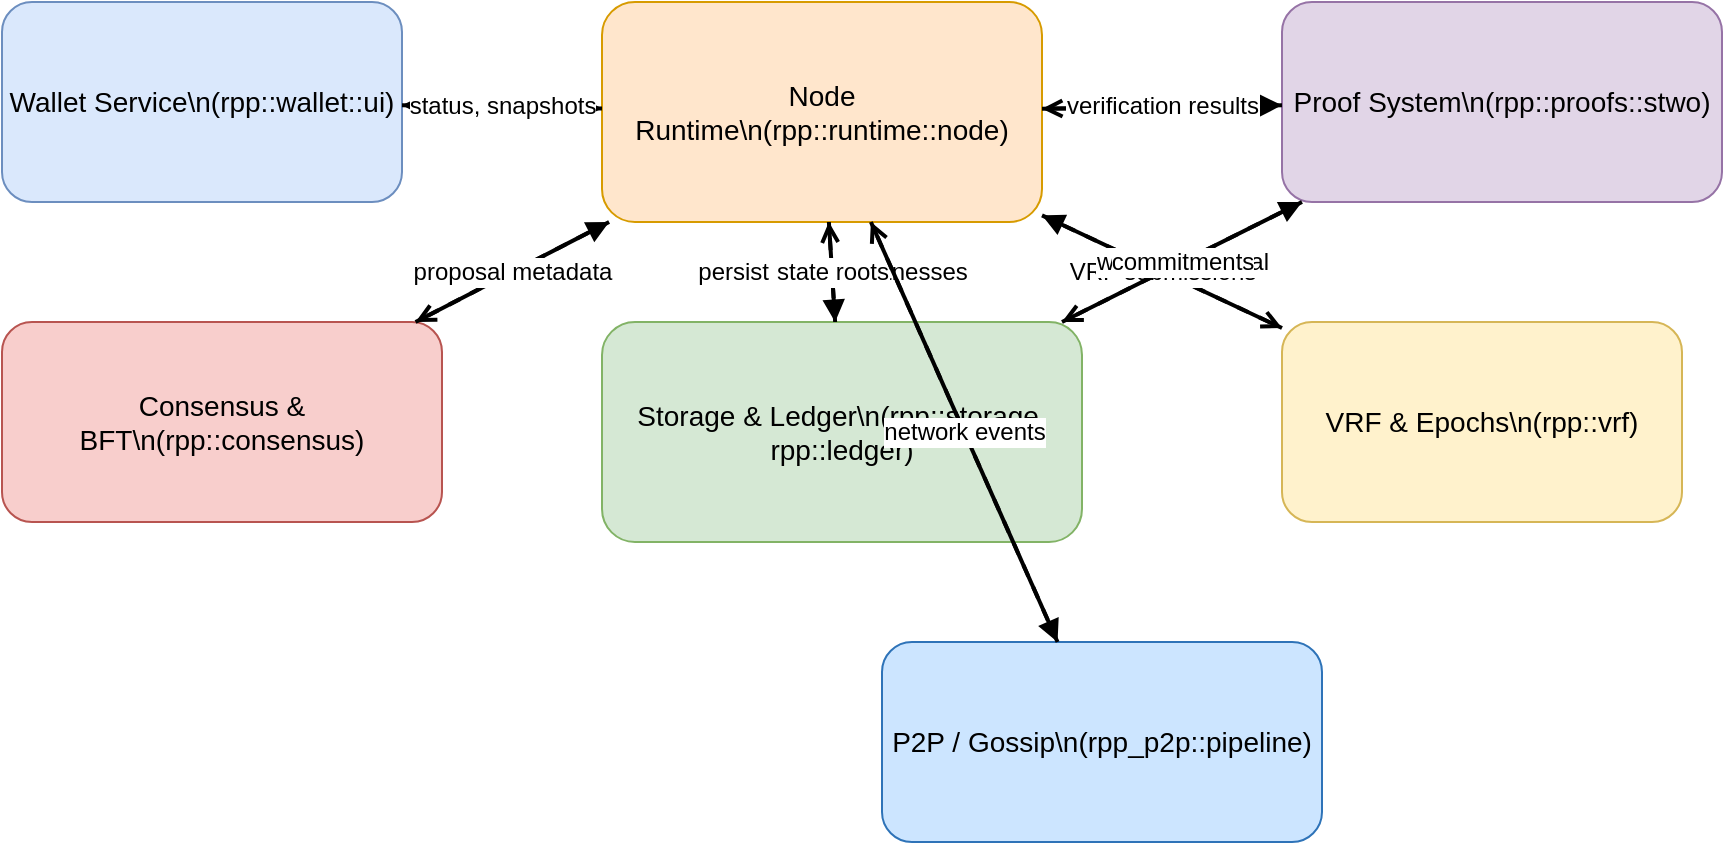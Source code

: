 <mxfile>
  <diagram id="LQm9wWyEB4l3l7N3cPgV" name="Domain Model">
    <mxGraphModel dx="1420" dy="830" grid="1" gridSize="10" guides="1" tooltips="1" connect="1" arrows="1" fold="1" page="1" pageScale="1" pageWidth="1169" pageHeight="827" math="0" shadow="0">
      <root>
        <mxCell id="0"/>
        <mxCell id="1" parent="0"/>
        <mxCell id="wallet" value="Wallet Service\n(rpp::wallet::ui)" style="rounded=1;whiteSpace=wrap;html=1;fillColor=#dae8fc;strokeColor=#6c8ebf;fontSize=14;" vertex="1" parent="1">
          <mxGeometry x="120" y="120" width="200" height="100" as="geometry"/>
        </mxCell>
        <mxCell id="node" value="Node Runtime\n(rpp::runtime::node)" style="rounded=1;whiteSpace=wrap;html=1;fillColor=#ffe6cc;strokeColor=#d79b00;fontSize=14;" vertex="1" parent="1">
          <mxGeometry x="420" y="120" width="220" height="110" as="geometry"/>
        </mxCell>
        <mxCell id="proofs" value="Proof System\n(rpp::proofs::stwo)" style="rounded=1;whiteSpace=wrap;html=1;fillColor=#e1d5e7;strokeColor=#9673a6;fontSize=14;" vertex="1" parent="1">
          <mxGeometry x="760" y="120" width="220" height="100" as="geometry"/>
        </mxCell>
        <mxCell id="storage" value="Storage &amp; Ledger\n(rpp::storage, rpp::ledger)" style="rounded=1;whiteSpace=wrap;html=1;fillColor=#d5e8d4;strokeColor=#82b366;fontSize=14;" vertex="1" parent="1">
          <mxGeometry x="420" y="280" width="240" height="110" as="geometry"/>
        </mxCell>
        <mxCell id="consensus" value="Consensus &amp; BFT\n(rpp::consensus)" style="rounded=1;whiteSpace=wrap;html=1;fillColor=#f8cecc;strokeColor=#b85450;fontSize=14;" vertex="1" parent="1">
          <mxGeometry x="120" y="280" width="220" height="100" as="geometry"/>
        </mxCell>
        <mxCell id="vrf" value="VRF &amp; Epochs\n(rpp::vrf)" style="rounded=1;whiteSpace=wrap;html=1;fillColor=#fff2cc;strokeColor=#d6b656;fontSize=14;" vertex="1" parent="1">
          <mxGeometry x="760" y="280" width="200" height="100" as="geometry"/>
        </mxCell>
        <mxCell id="p2p" value="P2P / Gossip\n(rpp_p2p::pipeline)" style="rounded=1;whiteSpace=wrap;html=1;fillColor=#cce5ff;strokeColor=#2e73b8;fontSize=14;" vertex="1" parent="1">
          <mxGeometry x="560" y="440" width="220" height="100" as="geometry"/>
        </mxCell>
        <mxCell id="edge_wallet_node" value="submit tx/identity" style="endArrow=block;html=1;strokeWidth=2;fontSize=12;" edge="1" source="wallet" target="node" parent="1">
          <mxGeometry relative="1" as="geometry"/>
        </mxCell>
        <mxCell id="edge_node_wallet" value="status, snapshots" style="endArrow=open;dashed=1;html=1;strokeWidth=2;fontSize=12;" edge="1" source="node" target="wallet" parent="1">
          <mxGeometry relative="1" as="geometry"/>
        </mxCell>
        <mxCell id="edge_node_storage" value="persist ledger / witnesses" style="endArrow=block;html=1;strokeWidth=2;fontSize=12;" edge="1" source="node" target="storage" parent="1">
          <mxGeometry relative="1" as="geometry"/>
        </mxCell>
        <mxCell id="edge_storage_node" value="state roots" style="endArrow=open;dashed=1;html=1;strokeWidth=2;fontSize=12;" edge="1" source="storage" target="node" parent="1">
          <mxGeometry relative="1" as="geometry"/>
        </mxCell>
        <mxCell id="edge_node_proofs" value="proof requests" style="endArrow=block;html=1;strokeWidth=2;fontSize=12;" edge="1" source="node" target="proofs" parent="1">
          <mxGeometry relative="1" as="geometry"/>
        </mxCell>
        <mxCell id="edge_proofs_node" value="verification results" style="endArrow=open;dashed=1;html=1;strokeWidth=2;fontSize=12;" edge="1" source="proofs" target="node" parent="1">
          <mxGeometry relative="1" as="geometry"/>
        </mxCell>
        <mxCell id="edge_consensus_node" value="BFT votes" style="endArrow=block;html=1;strokeWidth=2;fontSize=12;" edge="1" source="consensus" target="node" parent="1">
          <mxGeometry relative="1" as="geometry"/>
        </mxCell>
        <mxCell id="edge_node_consensus" value="proposal metadata" style="endArrow=open;dashed=1;html=1;strokeWidth=2;fontSize=12;" edge="1" source="node" target="consensus" parent="1">
          <mxGeometry relative="1" as="geometry"/>
        </mxCell>
        <mxCell id="edge_vrf_node" value="epoch selection" style="endArrow=block;html=1;strokeWidth=2;fontSize=12;" edge="1" source="vrf" target="node" parent="1">
          <mxGeometry relative="1" as="geometry"/>
        </mxCell>
        <mxCell id="edge_node_vrf" value="VRF submissions" style="endArrow=open;dashed=1;html=1;strokeWidth=2;fontSize=12;" edge="1" source="node" target="vrf" parent="1">
          <mxGeometry relative="1" as="geometry"/>
        </mxCell>
        <mxCell id="edge_node_p2p" value="gossip bundles" style="endArrow=block;html=1;strokeWidth=2;fontSize=12;" edge="1" source="node" target="p2p" parent="1">
          <mxGeometry relative="1" as="geometry"/>
        </mxCell>
        <mxCell id="edge_p2p_node" value="network events" style="endArrow=open;dashed=1;html=1;strokeWidth=2;fontSize=12;" edge="1" source="p2p" target="node" parent="1">
          <mxGeometry relative="1" as="geometry"/>
        </mxCell>
        <mxCell id="edge_storage_proofs" value="witness material" style="endArrow=block;html=1;strokeWidth=2;fontSize=12;" edge="1" source="storage" target="proofs" parent="1">
          <mxGeometry relative="1" as="geometry"/>
        </mxCell>
        <mxCell id="edge_proofs_storage" value="commitments" style="endArrow=open;dashed=1;html=1;strokeWidth=2;fontSize=12;" edge="1" source="proofs" target="storage" parent="1">
          <mxGeometry relative="1" as="geometry"/>
        </mxCell>
      </root>
    </mxGraphModel>
  </diagram>
</mxfile>
